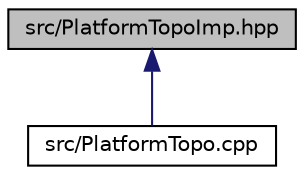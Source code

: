 digraph "src/PlatformTopoImp.hpp"
{
 // LATEX_PDF_SIZE
  edge [fontname="Helvetica",fontsize="10",labelfontname="Helvetica",labelfontsize="10"];
  node [fontname="Helvetica",fontsize="10",shape=record];
  Node1 [label="src/PlatformTopoImp.hpp",height=0.2,width=0.4,color="black", fillcolor="grey75", style="filled", fontcolor="black",tooltip=" "];
  Node1 -> Node2 [dir="back",color="midnightblue",fontsize="10",style="solid",fontname="Helvetica"];
  Node2 [label="src/PlatformTopo.cpp",height=0.2,width=0.4,color="black", fillcolor="white", style="filled",URL="$_platform_topo_8cpp.html",tooltip=" "];
}
